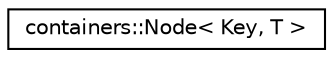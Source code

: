 digraph "Graphical Class Hierarchy"
{
 // LATEX_PDF_SIZE
  edge [fontname="Helvetica",fontsize="10",labelfontname="Helvetica",labelfontsize="10"];
  node [fontname="Helvetica",fontsize="10",shape=record];
  rankdir="LR";
  Node0 [label="containers::Node\< Key, T \>",height=0.2,width=0.4,color="black", fillcolor="white", style="filled",URL="$classcontainers_1_1_node.html",tooltip=" "];
}
